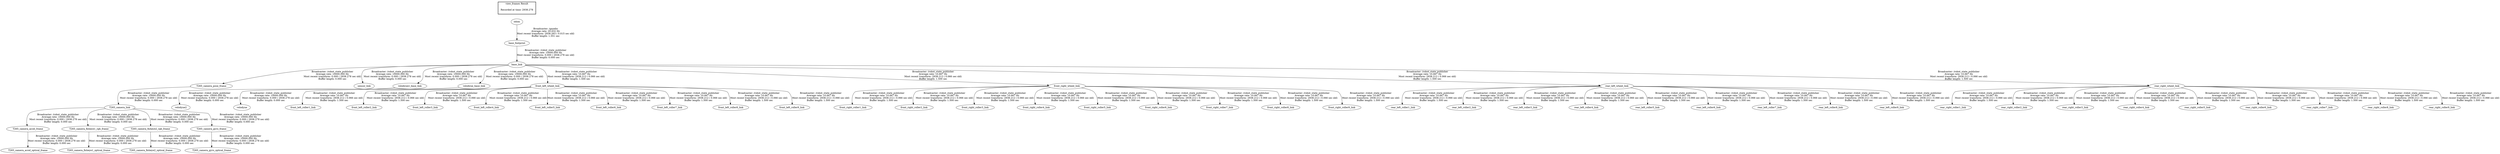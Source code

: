 digraph G {
"T265_camera_link" -> "T265_camera_accel_frame"[label="Broadcaster: /robot_state_publisher\nAverage rate: 10000.000 Hz\nMost recent transform: 0.000 ( 2938.278 sec old)\nBuffer length: 0.000 sec\n"];
"T265_camera_pose_frame" -> "T265_camera_link"[label="Broadcaster: /robot_state_publisher\nAverage rate: 10000.000 Hz\nMost recent transform: 0.000 ( 2938.278 sec old)\nBuffer length: 0.000 sec\n"];
"T265_camera_accel_frame" -> "T265_camera_accel_optical_frame"[label="Broadcaster: /robot_state_publisher\nAverage rate: 10000.000 Hz\nMost recent transform: 0.000 ( 2938.278 sec old)\nBuffer length: 0.000 sec\n"];
"T265_camera_fisheye1_rgb_frame" -> "T265_camera_fisheye1_optical_frame"[label="Broadcaster: /robot_state_publisher\nAverage rate: 10000.000 Hz\nMost recent transform: 0.000 ( 2938.278 sec old)\nBuffer length: 0.000 sec\n"];
"T265_camera_link" -> "T265_camera_fisheye1_rgb_frame"[label="Broadcaster: /robot_state_publisher\nAverage rate: 10000.000 Hz\nMost recent transform: 0.000 ( 2938.278 sec old)\nBuffer length: 0.000 sec\n"];
"T265_camera_fisheye2_rgb_frame" -> "T265_camera_fisheye2_optical_frame"[label="Broadcaster: /robot_state_publisher\nAverage rate: 10000.000 Hz\nMost recent transform: 0.000 ( 2938.278 sec old)\nBuffer length: 0.000 sec\n"];
"T265_camera_link" -> "T265_camera_fisheye2_rgb_frame"[label="Broadcaster: /robot_state_publisher\nAverage rate: 10000.000 Hz\nMost recent transform: 0.000 ( 2938.278 sec old)\nBuffer length: 0.000 sec\n"];
"T265_camera_link" -> "T265_camera_gyro_frame"[label="Broadcaster: /robot_state_publisher\nAverage rate: 10000.000 Hz\nMost recent transform: 0.000 ( 2938.278 sec old)\nBuffer length: 0.000 sec\n"];
"T265_camera_gyro_frame" -> "T265_camera_gyro_optical_frame"[label="Broadcaster: /robot_state_publisher\nAverage rate: 10000.000 Hz\nMost recent transform: 0.000 ( 2938.278 sec old)\nBuffer length: 0.000 sec\n"];
"base_link" -> "T265_camera_pose_frame"[label="Broadcaster: /robot_state_publisher\nAverage rate: 10000.000 Hz\nMost recent transform: 0.000 ( 2938.278 sec old)\nBuffer length: 0.000 sec\n"];
"base_footprint" -> "base_link"[label="Broadcaster: /robot_state_publisher\nAverage rate: 10000.000 Hz\nMost recent transform: 0.000 ( 2938.278 sec old)\nBuffer length: 0.000 sec\n"];
"odom" -> "base_footprint"[label="Broadcaster: /gazebo\nAverage rate: 20.632 Hz\nMost recent transform: 2938.263 ( 0.015 sec old)\nBuffer length: 1.551 sec\n"];
"base_link" -> "sensor_link"[label="Broadcaster: /robot_state_publisher\nAverage rate: 10000.000 Hz\nMost recent transform: 0.000 ( 2938.278 sec old)\nBuffer length: 0.000 sec\n"];
"base_link" -> "velodyne2_base_link"[label="Broadcaster: /robot_state_publisher\nAverage rate: 10000.000 Hz\nMost recent transform: 0.000 ( 2938.278 sec old)\nBuffer length: 0.000 sec\n"];
"velodyne2_base_link" -> "velodyne2"[label="Broadcaster: /robot_state_publisher\nAverage rate: 10000.000 Hz\nMost recent transform: 0.000 ( 2938.278 sec old)\nBuffer length: 0.000 sec\n"];
"base_link" -> "velodyne_base_link"[label="Broadcaster: /robot_state_publisher\nAverage rate: 10000.000 Hz\nMost recent transform: 0.000 ( 2938.278 sec old)\nBuffer length: 0.000 sec\n"];
"velodyne_base_link" -> "velodyne"[label="Broadcaster: /robot_state_publisher\nAverage rate: 10000.000 Hz\nMost recent transform: 0.000 ( 2938.278 sec old)\nBuffer length: 0.000 sec\n"];
"front_left_wheel_link" -> "front_left_roller1_link"[label="Broadcaster: /robot_state_publisher\nAverage rate: 10.667 Hz\nMost recent transform: 2938.212 ( 0.066 sec old)\nBuffer length: 1.500 sec\n"];
"base_link" -> "front_left_wheel_link"[label="Broadcaster: /robot_state_publisher\nAverage rate: 10.667 Hz\nMost recent transform: 2938.212 ( 0.066 sec old)\nBuffer length: 1.500 sec\n"];
"front_left_wheel_link" -> "front_left_roller2_link"[label="Broadcaster: /robot_state_publisher\nAverage rate: 10.667 Hz\nMost recent transform: 2938.212 ( 0.066 sec old)\nBuffer length: 1.500 sec\n"];
"front_left_wheel_link" -> "front_left_roller3_link"[label="Broadcaster: /robot_state_publisher\nAverage rate: 10.667 Hz\nMost recent transform: 2938.212 ( 0.066 sec old)\nBuffer length: 1.500 sec\n"];
"front_left_wheel_link" -> "front_left_roller4_link"[label="Broadcaster: /robot_state_publisher\nAverage rate: 10.667 Hz\nMost recent transform: 2938.212 ( 0.066 sec old)\nBuffer length: 1.500 sec\n"];
"front_left_wheel_link" -> "front_left_roller5_link"[label="Broadcaster: /robot_state_publisher\nAverage rate: 10.667 Hz\nMost recent transform: 2938.212 ( 0.066 sec old)\nBuffer length: 1.500 sec\n"];
"front_left_wheel_link" -> "front_left_roller6_link"[label="Broadcaster: /robot_state_publisher\nAverage rate: 10.667 Hz\nMost recent transform: 2938.212 ( 0.066 sec old)\nBuffer length: 1.500 sec\n"];
"front_left_wheel_link" -> "front_left_roller7_link"[label="Broadcaster: /robot_state_publisher\nAverage rate: 10.667 Hz\nMost recent transform: 2938.212 ( 0.066 sec old)\nBuffer length: 1.500 sec\n"];
"front_left_wheel_link" -> "front_left_roller8_link"[label="Broadcaster: /robot_state_publisher\nAverage rate: 10.667 Hz\nMost recent transform: 2938.212 ( 0.066 sec old)\nBuffer length: 1.500 sec\n"];
"front_left_wheel_link" -> "front_left_roller9_link"[label="Broadcaster: /robot_state_publisher\nAverage rate: 10.667 Hz\nMost recent transform: 2938.212 ( 0.066 sec old)\nBuffer length: 1.500 sec\n"];
"front_right_wheel_link" -> "front_right_roller1_link"[label="Broadcaster: /robot_state_publisher\nAverage rate: 10.667 Hz\nMost recent transform: 2938.212 ( 0.066 sec old)\nBuffer length: 1.500 sec\n"];
"base_link" -> "front_right_wheel_link"[label="Broadcaster: /robot_state_publisher\nAverage rate: 10.667 Hz\nMost recent transform: 2938.212 ( 0.066 sec old)\nBuffer length: 1.500 sec\n"];
"front_right_wheel_link" -> "front_right_roller2_link"[label="Broadcaster: /robot_state_publisher\nAverage rate: 10.667 Hz\nMost recent transform: 2938.212 ( 0.066 sec old)\nBuffer length: 1.500 sec\n"];
"front_right_wheel_link" -> "front_right_roller3_link"[label="Broadcaster: /robot_state_publisher\nAverage rate: 10.667 Hz\nMost recent transform: 2938.212 ( 0.066 sec old)\nBuffer length: 1.500 sec\n"];
"front_right_wheel_link" -> "front_right_roller4_link"[label="Broadcaster: /robot_state_publisher\nAverage rate: 10.667 Hz\nMost recent transform: 2938.212 ( 0.066 sec old)\nBuffer length: 1.500 sec\n"];
"front_right_wheel_link" -> "front_right_roller5_link"[label="Broadcaster: /robot_state_publisher\nAverage rate: 10.667 Hz\nMost recent transform: 2938.212 ( 0.066 sec old)\nBuffer length: 1.500 sec\n"];
"front_right_wheel_link" -> "front_right_roller6_link"[label="Broadcaster: /robot_state_publisher\nAverage rate: 10.667 Hz\nMost recent transform: 2938.212 ( 0.066 sec old)\nBuffer length: 1.500 sec\n"];
"front_right_wheel_link" -> "front_right_roller7_link"[label="Broadcaster: /robot_state_publisher\nAverage rate: 10.667 Hz\nMost recent transform: 2938.212 ( 0.066 sec old)\nBuffer length: 1.500 sec\n"];
"front_right_wheel_link" -> "front_right_roller8_link"[label="Broadcaster: /robot_state_publisher\nAverage rate: 10.667 Hz\nMost recent transform: 2938.212 ( 0.066 sec old)\nBuffer length: 1.500 sec\n"];
"front_right_wheel_link" -> "front_right_roller9_link"[label="Broadcaster: /robot_state_publisher\nAverage rate: 10.667 Hz\nMost recent transform: 2938.212 ( 0.066 sec old)\nBuffer length: 1.500 sec\n"];
"rear_left_wheel_link" -> "rear_left_roller1_link"[label="Broadcaster: /robot_state_publisher\nAverage rate: 10.667 Hz\nMost recent transform: 2938.212 ( 0.066 sec old)\nBuffer length: 1.500 sec\n"];
"base_link" -> "rear_left_wheel_link"[label="Broadcaster: /robot_state_publisher\nAverage rate: 10.667 Hz\nMost recent transform: 2938.212 ( 0.066 sec old)\nBuffer length: 1.500 sec\n"];
"rear_left_wheel_link" -> "rear_left_roller2_link"[label="Broadcaster: /robot_state_publisher\nAverage rate: 10.667 Hz\nMost recent transform: 2938.212 ( 0.066 sec old)\nBuffer length: 1.500 sec\n"];
"rear_left_wheel_link" -> "rear_left_roller3_link"[label="Broadcaster: /robot_state_publisher\nAverage rate: 10.667 Hz\nMost recent transform: 2938.212 ( 0.066 sec old)\nBuffer length: 1.500 sec\n"];
"rear_left_wheel_link" -> "rear_left_roller4_link"[label="Broadcaster: /robot_state_publisher\nAverage rate: 10.667 Hz\nMost recent transform: 2938.212 ( 0.066 sec old)\nBuffer length: 1.500 sec\n"];
"rear_left_wheel_link" -> "rear_left_roller5_link"[label="Broadcaster: /robot_state_publisher\nAverage rate: 10.667 Hz\nMost recent transform: 2938.212 ( 0.066 sec old)\nBuffer length: 1.500 sec\n"];
"rear_left_wheel_link" -> "rear_left_roller6_link"[label="Broadcaster: /robot_state_publisher\nAverage rate: 10.667 Hz\nMost recent transform: 2938.212 ( 0.066 sec old)\nBuffer length: 1.500 sec\n"];
"rear_left_wheel_link" -> "rear_left_roller7_link"[label="Broadcaster: /robot_state_publisher\nAverage rate: 10.667 Hz\nMost recent transform: 2938.212 ( 0.066 sec old)\nBuffer length: 1.500 sec\n"];
"rear_left_wheel_link" -> "rear_left_roller8_link"[label="Broadcaster: /robot_state_publisher\nAverage rate: 10.667 Hz\nMost recent transform: 2938.212 ( 0.066 sec old)\nBuffer length: 1.500 sec\n"];
"rear_left_wheel_link" -> "rear_left_roller9_link"[label="Broadcaster: /robot_state_publisher\nAverage rate: 10.667 Hz\nMost recent transform: 2938.212 ( 0.066 sec old)\nBuffer length: 1.500 sec\n"];
"rear_right_wheel_link" -> "rear_right_roller1_link"[label="Broadcaster: /robot_state_publisher\nAverage rate: 10.667 Hz\nMost recent transform: 2938.212 ( 0.066 sec old)\nBuffer length: 1.500 sec\n"];
"base_link" -> "rear_right_wheel_link"[label="Broadcaster: /robot_state_publisher\nAverage rate: 10.667 Hz\nMost recent transform: 2938.212 ( 0.066 sec old)\nBuffer length: 1.500 sec\n"];
"rear_right_wheel_link" -> "rear_right_roller2_link"[label="Broadcaster: /robot_state_publisher\nAverage rate: 10.667 Hz\nMost recent transform: 2938.212 ( 0.066 sec old)\nBuffer length: 1.500 sec\n"];
"rear_right_wheel_link" -> "rear_right_roller3_link"[label="Broadcaster: /robot_state_publisher\nAverage rate: 10.667 Hz\nMost recent transform: 2938.212 ( 0.066 sec old)\nBuffer length: 1.500 sec\n"];
"rear_right_wheel_link" -> "rear_right_roller4_link"[label="Broadcaster: /robot_state_publisher\nAverage rate: 10.667 Hz\nMost recent transform: 2938.212 ( 0.066 sec old)\nBuffer length: 1.500 sec\n"];
"rear_right_wheel_link" -> "rear_right_roller5_link"[label="Broadcaster: /robot_state_publisher\nAverage rate: 10.667 Hz\nMost recent transform: 2938.212 ( 0.066 sec old)\nBuffer length: 1.500 sec\n"];
"rear_right_wheel_link" -> "rear_right_roller6_link"[label="Broadcaster: /robot_state_publisher\nAverage rate: 10.667 Hz\nMost recent transform: 2938.212 ( 0.066 sec old)\nBuffer length: 1.500 sec\n"];
"rear_right_wheel_link" -> "rear_right_roller7_link"[label="Broadcaster: /robot_state_publisher\nAverage rate: 10.667 Hz\nMost recent transform: 2938.212 ( 0.066 sec old)\nBuffer length: 1.500 sec\n"];
"rear_right_wheel_link" -> "rear_right_roller8_link"[label="Broadcaster: /robot_state_publisher\nAverage rate: 10.667 Hz\nMost recent transform: 2938.212 ( 0.066 sec old)\nBuffer length: 1.500 sec\n"];
"rear_right_wheel_link" -> "rear_right_roller9_link"[label="Broadcaster: /robot_state_publisher\nAverage rate: 10.667 Hz\nMost recent transform: 2938.212 ( 0.066 sec old)\nBuffer length: 1.500 sec\n"];
edge [style=invis];
 subgraph cluster_legend { style=bold; color=black; label ="view_frames Result";
"Recorded at time: 2938.278"[ shape=plaintext ] ;
 }->"odom";
}
